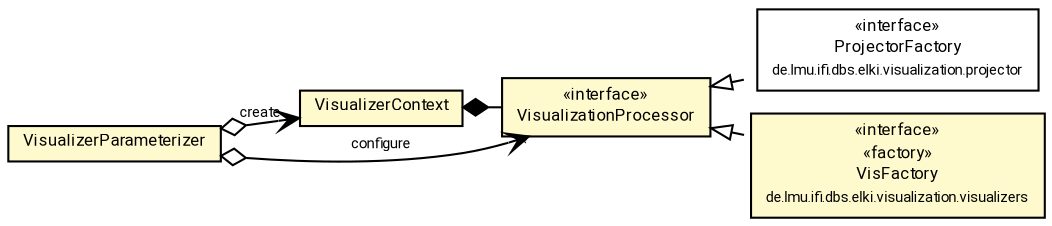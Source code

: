 #!/usr/local/bin/dot
#
# Class diagram 
# Generated by UMLGraph version R5_7_2-60-g0e99a6 (http://www.spinellis.gr/umlgraph/)
#

digraph G {
	graph [fontnames="svg"]
	edge [fontname="Roboto",fontsize=7,labelfontname="Roboto",labelfontsize=7,color="black"];
	node [fontname="Roboto",fontcolor="black",fontsize=8,shape=plaintext,margin=0,width=0,height=0];
	nodesep=0.15;
	ranksep=0.25;
	rankdir=LR;
	// de.lmu.ifi.dbs.elki.visualization.VisualizerParameterizer
	c10710425 [label=<<table title="de.lmu.ifi.dbs.elki.visualization.VisualizerParameterizer" border="0" cellborder="1" cellspacing="0" cellpadding="2" bgcolor="LemonChiffon" href="VisualizerParameterizer.html" target="_parent">
		<tr><td><table border="0" cellspacing="0" cellpadding="1">
		<tr><td align="center" balign="center"> <font face="Roboto">VisualizerParameterizer</font> </td></tr>
		</table></td></tr>
		</table>>, URL="VisualizerParameterizer.html"];
	// de.lmu.ifi.dbs.elki.visualization.VisualizerContext
	c10710428 [label=<<table title="de.lmu.ifi.dbs.elki.visualization.VisualizerContext" border="0" cellborder="1" cellspacing="0" cellpadding="2" bgcolor="LemonChiffon" href="VisualizerContext.html" target="_parent">
		<tr><td><table border="0" cellspacing="0" cellpadding="1">
		<tr><td align="center" balign="center"> <font face="Roboto">VisualizerContext</font> </td></tr>
		</table></td></tr>
		</table>>, URL="VisualizerContext.html"];
	// de.lmu.ifi.dbs.elki.visualization.projector.ProjectorFactory
	c10710435 [label=<<table title="de.lmu.ifi.dbs.elki.visualization.projector.ProjectorFactory" border="0" cellborder="1" cellspacing="0" cellpadding="2" href="projector/ProjectorFactory.html" target="_parent">
		<tr><td><table border="0" cellspacing="0" cellpadding="1">
		<tr><td align="center" balign="center"> &#171;interface&#187; </td></tr>
		<tr><td align="center" balign="center"> <font face="Roboto">ProjectorFactory</font> </td></tr>
		<tr><td align="center" balign="center"> <font face="Roboto" point-size="7.0">de.lmu.ifi.dbs.elki.visualization.projector</font> </td></tr>
		</table></td></tr>
		</table>>, URL="projector/ProjectorFactory.html"];
	// de.lmu.ifi.dbs.elki.visualization.VisualizationProcessor
	c10710501 [label=<<table title="de.lmu.ifi.dbs.elki.visualization.VisualizationProcessor" border="0" cellborder="1" cellspacing="0" cellpadding="2" bgcolor="lemonChiffon" href="VisualizationProcessor.html" target="_parent">
		<tr><td><table border="0" cellspacing="0" cellpadding="1">
		<tr><td align="center" balign="center"> &#171;interface&#187; </td></tr>
		<tr><td align="center" balign="center"> <font face="Roboto">VisualizationProcessor</font> </td></tr>
		</table></td></tr>
		</table>>, URL="VisualizationProcessor.html"];
	// de.lmu.ifi.dbs.elki.visualization.visualizers.VisFactory
	c10710645 [label=<<table title="de.lmu.ifi.dbs.elki.visualization.visualizers.VisFactory" border="0" cellborder="1" cellspacing="0" cellpadding="2" bgcolor="LemonChiffon" href="visualizers/VisFactory.html" target="_parent">
		<tr><td><table border="0" cellspacing="0" cellpadding="1">
		<tr><td align="center" balign="center"> &#171;interface&#187; </td></tr>
		<tr><td align="center" balign="center"> &#171;factory&#187; </td></tr>
		<tr><td align="center" balign="center"> <font face="Roboto">VisFactory</font> </td></tr>
		<tr><td align="center" balign="center"> <font face="Roboto" point-size="7.0">de.lmu.ifi.dbs.elki.visualization.visualizers</font> </td></tr>
		</table></td></tr>
		</table>>, URL="visualizers/VisFactory.html"];
	// de.lmu.ifi.dbs.elki.visualization.VisualizerParameterizer navhas de.lmu.ifi.dbs.elki.visualization.VisualizerContext
	c10710425 -> c10710428 [arrowhead=open,arrowtail=ediamond,dir=both,weight=3,label="create"];
	// de.lmu.ifi.dbs.elki.visualization.VisualizerParameterizer navhas de.lmu.ifi.dbs.elki.visualization.VisualizationProcessor
	c10710425 -> c10710501 [arrowhead=open,arrowtail=ediamond,dir=both,weight=3,label="configure",headlabel="*"];
	// de.lmu.ifi.dbs.elki.visualization.VisualizerContext composed de.lmu.ifi.dbs.elki.visualization.VisualizationProcessor
	c10710428 -> c10710501 [arrowhead=none,arrowtail=diamond,dir=back,weight=6];
	// de.lmu.ifi.dbs.elki.visualization.projector.ProjectorFactory implements de.lmu.ifi.dbs.elki.visualization.VisualizationProcessor
	c10710501 -> c10710435 [arrowtail=empty,style=dashed,dir=back,weight=9];
	// de.lmu.ifi.dbs.elki.visualization.visualizers.VisFactory implements de.lmu.ifi.dbs.elki.visualization.VisualizationProcessor
	c10710501 -> c10710645 [arrowtail=empty,style=dashed,dir=back,weight=9];
}

